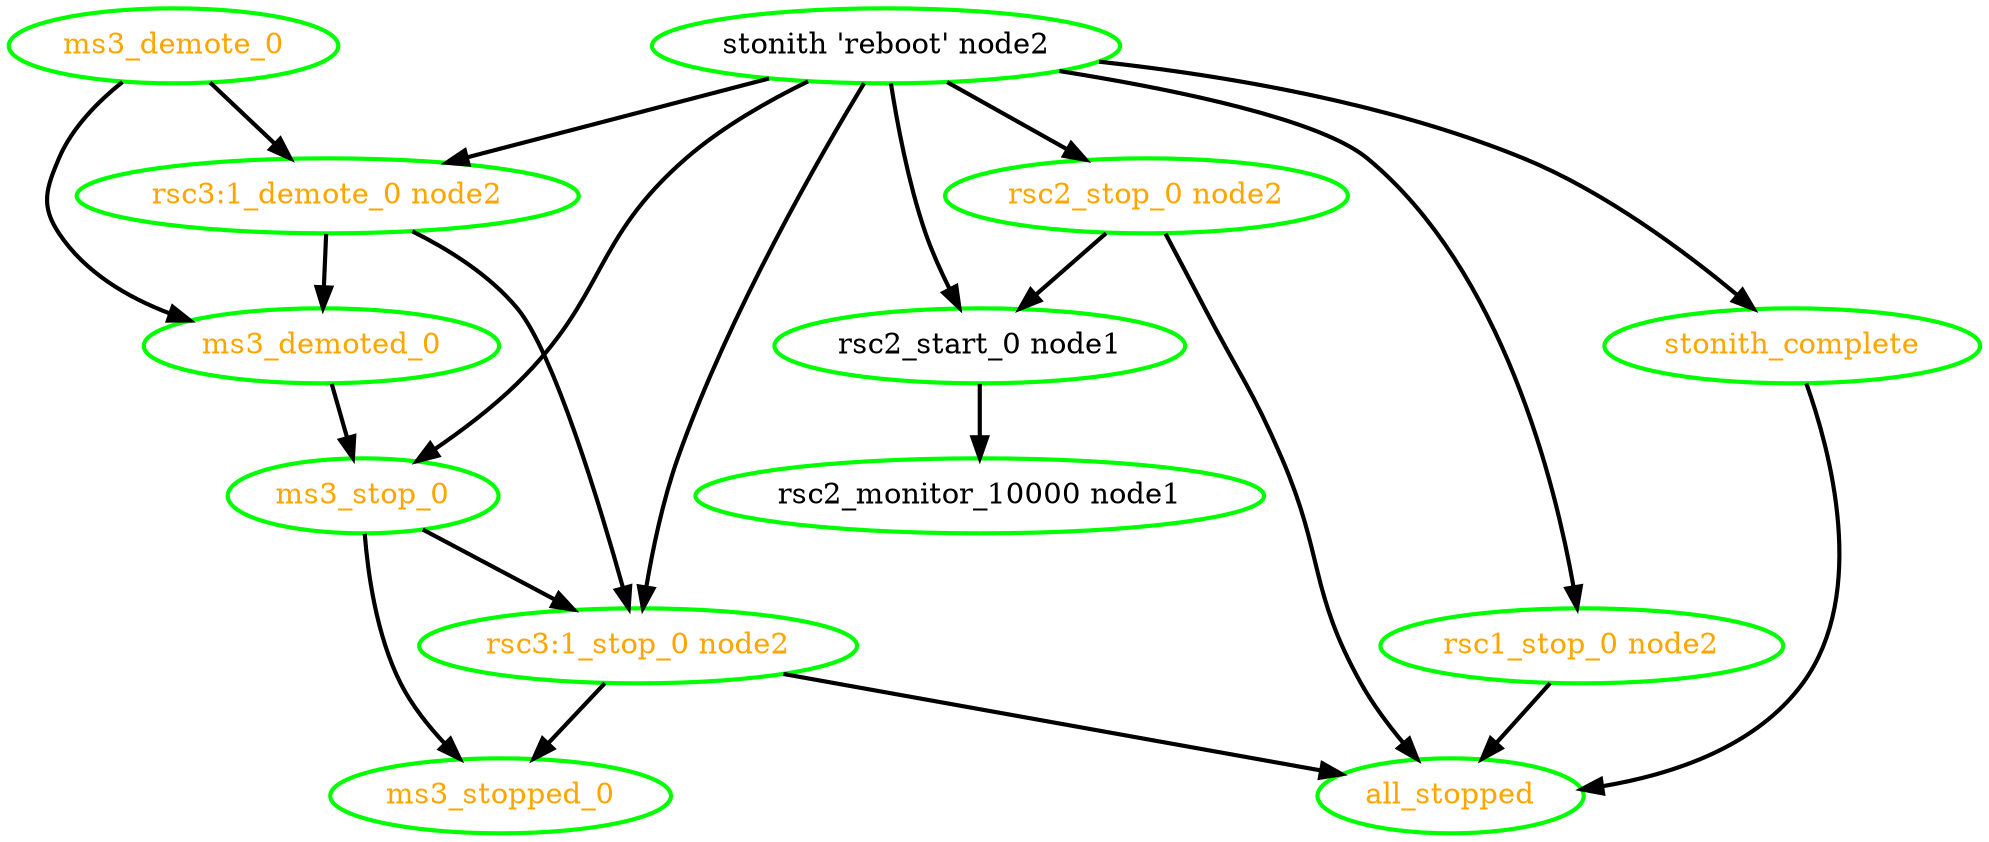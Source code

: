 digraph "g" {
"all_stopped" [ style=bold color="green" fontcolor="orange"]
"ms3_demote_0" -> "ms3_demoted_0" [ style = bold]
"ms3_demote_0" -> "rsc3:1_demote_0 node2" [ style = bold]
"ms3_demote_0" [ style=bold color="green" fontcolor="orange"]
"ms3_demoted_0" -> "ms3_stop_0" [ style = bold]
"ms3_demoted_0" [ style=bold color="green" fontcolor="orange"]
"ms3_stop_0" -> "ms3_stopped_0" [ style = bold]
"ms3_stop_0" -> "rsc3:1_stop_0 node2" [ style = bold]
"ms3_stop_0" [ style=bold color="green" fontcolor="orange"]
"ms3_stopped_0" [ style=bold color="green" fontcolor="orange"]
"rsc1_stop_0 node2" -> "all_stopped" [ style = bold]
"rsc1_stop_0 node2" [ style=bold color="green" fontcolor="orange"]
"rsc2_monitor_10000 node1" [ style=bold color="green" fontcolor="black"]
"rsc2_start_0 node1" -> "rsc2_monitor_10000 node1" [ style = bold]
"rsc2_start_0 node1" [ style=bold color="green" fontcolor="black"]
"rsc2_stop_0 node2" -> "all_stopped" [ style = bold]
"rsc2_stop_0 node2" -> "rsc2_start_0 node1" [ style = bold]
"rsc2_stop_0 node2" [ style=bold color="green" fontcolor="orange"]
"rsc3:1_demote_0 node2" -> "ms3_demoted_0" [ style = bold]
"rsc3:1_demote_0 node2" -> "rsc3:1_stop_0 node2" [ style = bold]
"rsc3:1_demote_0 node2" [ style=bold color="green" fontcolor="orange"]
"rsc3:1_stop_0 node2" -> "all_stopped" [ style = bold]
"rsc3:1_stop_0 node2" -> "ms3_stopped_0" [ style = bold]
"rsc3:1_stop_0 node2" [ style=bold color="green" fontcolor="orange"]
"stonith 'reboot' node2" -> "ms3_stop_0" [ style = bold]
"stonith 'reboot' node2" -> "rsc1_stop_0 node2" [ style = bold]
"stonith 'reboot' node2" -> "rsc2_start_0 node1" [ style = bold]
"stonith 'reboot' node2" -> "rsc2_stop_0 node2" [ style = bold]
"stonith 'reboot' node2" -> "rsc3:1_demote_0 node2" [ style = bold]
"stonith 'reboot' node2" -> "rsc3:1_stop_0 node2" [ style = bold]
"stonith 'reboot' node2" -> "stonith_complete" [ style = bold]
"stonith 'reboot' node2" [ style=bold color="green" fontcolor="black"]
"stonith_complete" -> "all_stopped" [ style = bold]
"stonith_complete" [ style=bold color="green" fontcolor="orange"]
}
